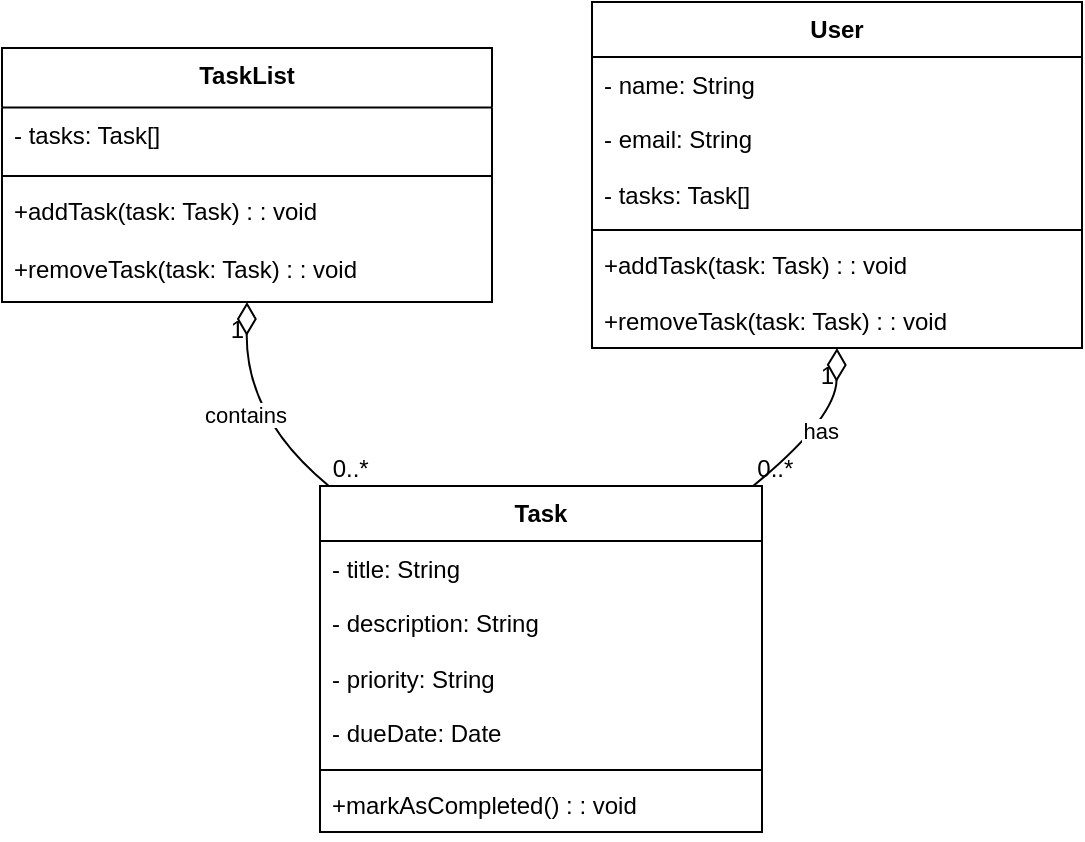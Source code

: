 <mxfile version="24.8.3">
  <diagram name="Page-1" id="yW1hxuAiKoTU8jwBq62I">
    <mxGraphModel>
      <root>
        <mxCell id="0" />
        <mxCell id="1" parent="0" />
        <mxCell id="2" value="Task" style="swimlane;fontStyle=1;align=center;verticalAlign=top;childLayout=stackLayout;horizontal=1;startSize=27.5;horizontalStack=0;resizeParent=1;resizeParentMax=0;resizeLast=0;collapsible=0;marginBottom=0;" vertex="1" parent="1">
          <mxGeometry x="167" y="250" width="221" height="173" as="geometry" />
        </mxCell>
        <mxCell id="3" value="- title: String" style="text;strokeColor=none;fillColor=none;align=left;verticalAlign=top;spacingLeft=4;spacingRight=4;overflow=hidden;rotatable=0;points=[[0,0.5],[1,0.5]];portConstraint=eastwest;" vertex="1" parent="2">
          <mxGeometry y="28" width="221" height="28" as="geometry" />
        </mxCell>
        <mxCell id="4" value="- description: String" style="text;strokeColor=none;fillColor=none;align=left;verticalAlign=top;spacingLeft=4;spacingRight=4;overflow=hidden;rotatable=0;points=[[0,0.5],[1,0.5]];portConstraint=eastwest;" vertex="1" parent="2">
          <mxGeometry y="55" width="221" height="28" as="geometry" />
        </mxCell>
        <mxCell id="5" value="- priority: String" style="text;strokeColor=none;fillColor=none;align=left;verticalAlign=top;spacingLeft=4;spacingRight=4;overflow=hidden;rotatable=0;points=[[0,0.5],[1,0.5]];portConstraint=eastwest;" vertex="1" parent="2">
          <mxGeometry y="83" width="221" height="28" as="geometry" />
        </mxCell>
        <mxCell id="6" value="- dueDate: Date" style="text;strokeColor=none;fillColor=none;align=left;verticalAlign=top;spacingLeft=4;spacingRight=4;overflow=hidden;rotatable=0;points=[[0,0.5],[1,0.5]];portConstraint=eastwest;" vertex="1" parent="2">
          <mxGeometry y="110" width="221" height="28" as="geometry" />
        </mxCell>
        <mxCell id="7" style="line;strokeWidth=1;fillColor=none;align=left;verticalAlign=middle;spacingTop=-1;spacingLeft=3;spacingRight=3;rotatable=0;labelPosition=right;points=[];portConstraint=eastwest;strokeColor=inherit;" vertex="1" parent="2">
          <mxGeometry y="138" width="221" height="8" as="geometry" />
        </mxCell>
        <mxCell id="8" value="+markAsCompleted() : : void" style="text;strokeColor=none;fillColor=none;align=left;verticalAlign=top;spacingLeft=4;spacingRight=4;overflow=hidden;rotatable=0;points=[[0,0.5],[1,0.5]];portConstraint=eastwest;" vertex="1" parent="2">
          <mxGeometry y="146" width="221" height="28" as="geometry" />
        </mxCell>
        <mxCell id="9" value="TaskList" style="swimlane;fontStyle=1;align=center;verticalAlign=top;childLayout=stackLayout;horizontal=1;startSize=29.75;horizontalStack=0;resizeParent=1;resizeParentMax=0;resizeLast=0;collapsible=0;marginBottom=0;" vertex="1" parent="1">
          <mxGeometry x="8" y="31" width="245" height="127" as="geometry" />
        </mxCell>
        <mxCell id="10" value="- tasks: Task[]" style="text;strokeColor=none;fillColor=none;align=left;verticalAlign=top;spacingLeft=4;spacingRight=4;overflow=hidden;rotatable=0;points=[[0,0.5],[1,0.5]];portConstraint=eastwest;" vertex="1" parent="9">
          <mxGeometry y="30" width="245" height="30" as="geometry" />
        </mxCell>
        <mxCell id="11" style="line;strokeWidth=1;fillColor=none;align=left;verticalAlign=middle;spacingTop=-1;spacingLeft=3;spacingRight=3;rotatable=0;labelPosition=right;points=[];portConstraint=eastwest;strokeColor=inherit;" vertex="1" parent="9">
          <mxGeometry y="60" width="245" height="8" as="geometry" />
        </mxCell>
        <mxCell id="12" value="+addTask(task: Task) : : void" style="text;strokeColor=none;fillColor=none;align=left;verticalAlign=top;spacingLeft=4;spacingRight=4;overflow=hidden;rotatable=0;points=[[0,0.5],[1,0.5]];portConstraint=eastwest;" vertex="1" parent="9">
          <mxGeometry y="68" width="245" height="30" as="geometry" />
        </mxCell>
        <mxCell id="13" value="+removeTask(task: Task) : : void" style="text;strokeColor=none;fillColor=none;align=left;verticalAlign=top;spacingLeft=4;spacingRight=4;overflow=hidden;rotatable=0;points=[[0,0.5],[1,0.5]];portConstraint=eastwest;" vertex="1" parent="9">
          <mxGeometry y="97" width="245" height="30" as="geometry" />
        </mxCell>
        <mxCell id="14" value="User" style="swimlane;fontStyle=1;align=center;verticalAlign=top;childLayout=stackLayout;horizontal=1;startSize=27.5;horizontalStack=0;resizeParent=1;resizeParentMax=0;resizeLast=0;collapsible=0;marginBottom=0;" vertex="1" parent="1">
          <mxGeometry x="303" y="8" width="245" height="173" as="geometry" />
        </mxCell>
        <mxCell id="15" value="- name: String" style="text;strokeColor=none;fillColor=none;align=left;verticalAlign=top;spacingLeft=4;spacingRight=4;overflow=hidden;rotatable=0;points=[[0,0.5],[1,0.5]];portConstraint=eastwest;" vertex="1" parent="14">
          <mxGeometry y="28" width="245" height="28" as="geometry" />
        </mxCell>
        <mxCell id="16" value="- email: String" style="text;strokeColor=none;fillColor=none;align=left;verticalAlign=top;spacingLeft=4;spacingRight=4;overflow=hidden;rotatable=0;points=[[0,0.5],[1,0.5]];portConstraint=eastwest;" vertex="1" parent="14">
          <mxGeometry y="55" width="245" height="28" as="geometry" />
        </mxCell>
        <mxCell id="17" value="- tasks: Task[]" style="text;strokeColor=none;fillColor=none;align=left;verticalAlign=top;spacingLeft=4;spacingRight=4;overflow=hidden;rotatable=0;points=[[0,0.5],[1,0.5]];portConstraint=eastwest;" vertex="1" parent="14">
          <mxGeometry y="83" width="245" height="28" as="geometry" />
        </mxCell>
        <mxCell id="18" style="line;strokeWidth=1;fillColor=none;align=left;verticalAlign=middle;spacingTop=-1;spacingLeft=3;spacingRight=3;rotatable=0;labelPosition=right;points=[];portConstraint=eastwest;strokeColor=inherit;" vertex="1" parent="14">
          <mxGeometry y="110" width="245" height="8" as="geometry" />
        </mxCell>
        <mxCell id="19" value="+addTask(task: Task) : : void" style="text;strokeColor=none;fillColor=none;align=left;verticalAlign=top;spacingLeft=4;spacingRight=4;overflow=hidden;rotatable=0;points=[[0,0.5],[1,0.5]];portConstraint=eastwest;" vertex="1" parent="14">
          <mxGeometry y="118" width="245" height="28" as="geometry" />
        </mxCell>
        <mxCell id="20" value="+removeTask(task: Task) : : void" style="text;strokeColor=none;fillColor=none;align=left;verticalAlign=top;spacingLeft=4;spacingRight=4;overflow=hidden;rotatable=0;points=[[0,0.5],[1,0.5]];portConstraint=eastwest;" vertex="1" parent="14">
          <mxGeometry y="146" width="245" height="28" as="geometry" />
        </mxCell>
        <mxCell id="21" value="contains" style="curved=1;startArrow=diamondThin;startSize=14;startFill=0;endArrow=none;exitX=0.5;exitY=1;entryX=0.02;entryY=0;" edge="1" parent="1" source="9" target="2">
          <mxGeometry relative="1" as="geometry">
            <Array as="points">
              <mxPoint x="130" y="216" />
            </Array>
          </mxGeometry>
        </mxCell>
        <mxCell id="22" value="1" style="edgeLabel;resizable=0;labelBackgroundColor=none;fontSize=12;align=right;verticalAlign=top;" vertex="1" parent="21">
          <mxGeometry x="-1" relative="1" as="geometry" />
        </mxCell>
        <mxCell id="23" value="0..*" style="edgeLabel;resizable=0;labelBackgroundColor=none;fontSize=12;align=left;verticalAlign=bottom;" vertex="1" parent="21">
          <mxGeometry x="1" relative="1" as="geometry" />
        </mxCell>
        <mxCell id="24" value="has" style="curved=1;startArrow=diamondThin;startSize=14;startFill=0;endArrow=none;exitX=0.5;exitY=1;entryX=0.98;entryY=0;" edge="1" parent="1" source="14" target="2">
          <mxGeometry relative="1" as="geometry">
            <Array as="points">
              <mxPoint x="425" y="216" />
            </Array>
          </mxGeometry>
        </mxCell>
        <mxCell id="25" value="1" style="edgeLabel;resizable=0;labelBackgroundColor=none;fontSize=12;align=right;verticalAlign=top;" vertex="1" parent="24">
          <mxGeometry x="-1" relative="1" as="geometry" />
        </mxCell>
        <mxCell id="26" value="0..*" style="edgeLabel;resizable=0;labelBackgroundColor=none;fontSize=12;align=left;verticalAlign=bottom;" vertex="1" parent="24">
          <mxGeometry x="1" relative="1" as="geometry" />
        </mxCell>
      </root>
    </mxGraphModel>
  </diagram>
</mxfile>
